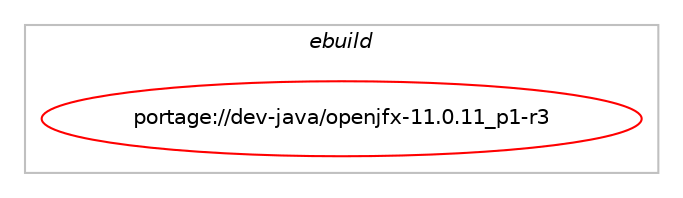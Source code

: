 digraph prolog {

# *************
# Graph options
# *************

newrank=true;
concentrate=true;
compound=true;
graph [rankdir=LR,fontname=Helvetica,fontsize=10,ranksep=1.5];#, ranksep=2.5, nodesep=0.2];
edge  [arrowhead=vee];
node  [fontname=Helvetica,fontsize=10];

# **********
# The ebuild
# **********

subgraph cluster_leftcol {
color=gray;
label=<<i>ebuild</i>>;
id [label="portage://dev-java/openjfx-11.0.11_p1-r3", color=red, width=4, href="../dev-java/openjfx-11.0.11_p1-r3.svg"];
}

# ****************
# The dependencies
# ****************

subgraph cluster_midcol {
color=gray;
label=<<i>dependencies</i>>;
subgraph cluster_compile {
fillcolor="#eeeeee";
style=filled;
label=<<i>compile</i>>;
# *** BEGIN UNKNOWN DEPENDENCY TYPE (TODO) ***
# id -> equal(use_conditional_group(negative,doc,portage://dev-java/openjfx-11.0.11_p1-r3,[any_of_group([package_dependency(portage://dev-java/openjfx-11.0.11_p1-r3,install,no,dev-java,openjdk-bin,none,[,,],[slot(11)],[]),package_dependency(portage://dev-java/openjfx-11.0.11_p1-r3,install,no,dev-java,openjdk,none,[,,],[slot(11)],[])])]))
# *** END UNKNOWN DEPENDENCY TYPE (TODO) ***

# *** BEGIN UNKNOWN DEPENDENCY TYPE (TODO) ***
# id -> equal(use_conditional_group(positive,doc,portage://dev-java/openjfx-11.0.11_p1-r3,[package_dependency(portage://dev-java/openjfx-11.0.11_p1-r3,install,no,dev-java,openjdk,none,[,,],[slot(11)],[use(enable(doc),none)])]))
# *** END UNKNOWN DEPENDENCY TYPE (TODO) ***

# *** BEGIN UNKNOWN DEPENDENCY TYPE (TODO) ***
# id -> equal(package_dependency(portage://dev-java/openjfx-11.0.11_p1-r3,install,no,app-accessibility,at-spi2-core,none,[,,],[],[]))
# *** END UNKNOWN DEPENDENCY TYPE (TODO) ***

# *** BEGIN UNKNOWN DEPENDENCY TYPE (TODO) ***
# id -> equal(package_dependency(portage://dev-java/openjfx-11.0.11_p1-r3,install,no,app-arch,unzip,none,[,,],[],[]))
# *** END UNKNOWN DEPENDENCY TYPE (TODO) ***

# *** BEGIN UNKNOWN DEPENDENCY TYPE (TODO) ***
# id -> equal(package_dependency(portage://dev-java/openjfx-11.0.11_p1-r3,install,no,app-arch,zip,none,[,,],[],[]))
# *** END UNKNOWN DEPENDENCY TYPE (TODO) ***

# *** BEGIN UNKNOWN DEPENDENCY TYPE (TODO) ***
# id -> equal(package_dependency(portage://dev-java/openjfx-11.0.11_p1-r3,install,no,dev-java,ant,none,[,,],[slot(0)],[]))
# *** END UNKNOWN DEPENDENCY TYPE (TODO) ***

# *** BEGIN UNKNOWN DEPENDENCY TYPE (TODO) ***
# id -> equal(package_dependency(portage://dev-java/openjfx-11.0.11_p1-r3,install,no,dev-java,antlr,none,[,,],[slot(0)],[]))
# *** END UNKNOWN DEPENDENCY TYPE (TODO) ***

# *** BEGIN UNKNOWN DEPENDENCY TYPE (TODO) ***
# id -> equal(package_dependency(portage://dev-java/openjfx-11.0.11_p1-r3,install,no,dev-java,antlr,none,[,,],[slot(3.5)],[]))
# *** END UNKNOWN DEPENDENCY TYPE (TODO) ***

# *** BEGIN UNKNOWN DEPENDENCY TYPE (TODO) ***
# id -> equal(package_dependency(portage://dev-java/openjfx-11.0.11_p1-r3,install,no,dev-java,hamcrest-core,none,[,,],[slot(0)],[]))
# *** END UNKNOWN DEPENDENCY TYPE (TODO) ***

# *** BEGIN UNKNOWN DEPENDENCY TYPE (TODO) ***
# id -> equal(package_dependency(portage://dev-java/openjfx-11.0.11_p1-r3,install,no,dev-java,java-config,greaterequal,[2.2.0,,-r3,2.2.0-r3],[],[]))
# *** END UNKNOWN DEPENDENCY TYPE (TODO) ***

# *** BEGIN UNKNOWN DEPENDENCY TYPE (TODO) ***
# id -> equal(package_dependency(portage://dev-java/openjfx-11.0.11_p1-r3,install,no,dev-java,stringtemplate,none,[,,],[slot(0)],[]))
# *** END UNKNOWN DEPENDENCY TYPE (TODO) ***

# *** BEGIN UNKNOWN DEPENDENCY TYPE (TODO) ***
# id -> equal(package_dependency(portage://dev-java/openjfx-11.0.11_p1-r3,install,no,dev-java,swt,none,[,,],[slot(4.10)],[use(enable(cairo),none),use(enable(opengl),none)]))
# *** END UNKNOWN DEPENDENCY TYPE (TODO) ***

# *** BEGIN UNKNOWN DEPENDENCY TYPE (TODO) ***
# id -> equal(package_dependency(portage://dev-java/openjfx-11.0.11_p1-r3,install,no,dev-libs,glib,none,[,,],[slot(2)],[]))
# *** END UNKNOWN DEPENDENCY TYPE (TODO) ***

# *** BEGIN UNKNOWN DEPENDENCY TYPE (TODO) ***
# id -> equal(package_dependency(portage://dev-java/openjfx-11.0.11_p1-r3,install,no,dev-libs,libxml2,none,[,,],[slot(2)],[]))
# *** END UNKNOWN DEPENDENCY TYPE (TODO) ***

# *** BEGIN UNKNOWN DEPENDENCY TYPE (TODO) ***
# id -> equal(package_dependency(portage://dev-java/openjfx-11.0.11_p1-r3,install,no,dev-libs,libxslt,none,[,,],[],[]))
# *** END UNKNOWN DEPENDENCY TYPE (TODO) ***

# *** BEGIN UNKNOWN DEPENDENCY TYPE (TODO) ***
# id -> equal(package_dependency(portage://dev-java/openjfx-11.0.11_p1-r3,install,no,media-libs,fontconfig,none,[,,],[slot(1.0)],[]))
# *** END UNKNOWN DEPENDENCY TYPE (TODO) ***

# *** BEGIN UNKNOWN DEPENDENCY TYPE (TODO) ***
# id -> equal(package_dependency(portage://dev-java/openjfx-11.0.11_p1-r3,install,no,media-libs,freetype,none,[,,],[slot(2)],[]))
# *** END UNKNOWN DEPENDENCY TYPE (TODO) ***

# *** BEGIN UNKNOWN DEPENDENCY TYPE (TODO) ***
# id -> equal(package_dependency(portage://dev-java/openjfx-11.0.11_p1-r3,install,no,media-libs,libjpeg-turbo,none,[,,],[],[]))
# *** END UNKNOWN DEPENDENCY TYPE (TODO) ***

# *** BEGIN UNKNOWN DEPENDENCY TYPE (TODO) ***
# id -> equal(package_dependency(portage://dev-java/openjfx-11.0.11_p1-r3,install,no,virtual,opengl,none,[,,],[],[]))
# *** END UNKNOWN DEPENDENCY TYPE (TODO) ***

# *** BEGIN UNKNOWN DEPENDENCY TYPE (TODO) ***
# id -> equal(package_dependency(portage://dev-java/openjfx-11.0.11_p1-r3,install,no,virtual,pkgconfig,none,[,,],[],[]))
# *** END UNKNOWN DEPENDENCY TYPE (TODO) ***

# *** BEGIN UNKNOWN DEPENDENCY TYPE (TODO) ***
# id -> equal(package_dependency(portage://dev-java/openjfx-11.0.11_p1-r3,install,no,virtual,ttf-fonts,none,[,,],[],[]))
# *** END UNKNOWN DEPENDENCY TYPE (TODO) ***

# *** BEGIN UNKNOWN DEPENDENCY TYPE (TODO) ***
# id -> equal(package_dependency(portage://dev-java/openjfx-11.0.11_p1-r3,install,no,x11-libs,cairo,none,[,,],[],[use(enable(glib),none)]))
# *** END UNKNOWN DEPENDENCY TYPE (TODO) ***

# *** BEGIN UNKNOWN DEPENDENCY TYPE (TODO) ***
# id -> equal(package_dependency(portage://dev-java/openjfx-11.0.11_p1-r3,install,no,x11-libs,gdk-pixbuf,none,[,,],[],[]))
# *** END UNKNOWN DEPENDENCY TYPE (TODO) ***

# *** BEGIN UNKNOWN DEPENDENCY TYPE (TODO) ***
# id -> equal(package_dependency(portage://dev-java/openjfx-11.0.11_p1-r3,install,no,x11-libs,gtk+,none,[,,],[slot(2)],[]))
# *** END UNKNOWN DEPENDENCY TYPE (TODO) ***

# *** BEGIN UNKNOWN DEPENDENCY TYPE (TODO) ***
# id -> equal(package_dependency(portage://dev-java/openjfx-11.0.11_p1-r3,install,no,x11-libs,gtk+,none,[,,],[slot(3)],[]))
# *** END UNKNOWN DEPENDENCY TYPE (TODO) ***

# *** BEGIN UNKNOWN DEPENDENCY TYPE (TODO) ***
# id -> equal(package_dependency(portage://dev-java/openjfx-11.0.11_p1-r3,install,no,x11-libs,libX11,none,[,,],[],[]))
# *** END UNKNOWN DEPENDENCY TYPE (TODO) ***

# *** BEGIN UNKNOWN DEPENDENCY TYPE (TODO) ***
# id -> equal(package_dependency(portage://dev-java/openjfx-11.0.11_p1-r3,install,no,x11-libs,libXtst,none,[,,],[],[]))
# *** END UNKNOWN DEPENDENCY TYPE (TODO) ***

# *** BEGIN UNKNOWN DEPENDENCY TYPE (TODO) ***
# id -> equal(package_dependency(portage://dev-java/openjfx-11.0.11_p1-r3,install,no,x11-libs,libXxf86vm,none,[,,],[],[]))
# *** END UNKNOWN DEPENDENCY TYPE (TODO) ***

# *** BEGIN UNKNOWN DEPENDENCY TYPE (TODO) ***
# id -> equal(package_dependency(portage://dev-java/openjfx-11.0.11_p1-r3,install,no,x11-libs,pango,none,[,,],[],[]))
# *** END UNKNOWN DEPENDENCY TYPE (TODO) ***

}
subgraph cluster_compileandrun {
fillcolor="#eeeeee";
style=filled;
label=<<i>compile and run</i>>;
}
subgraph cluster_run {
fillcolor="#eeeeee";
style=filled;
label=<<i>run</i>>;
# *** BEGIN UNKNOWN DEPENDENCY TYPE (TODO) ***
# id -> equal(use_conditional_group(negative,doc,portage://dev-java/openjfx-11.0.11_p1-r3,[any_of_group([package_dependency(portage://dev-java/openjfx-11.0.11_p1-r3,run,no,dev-java,openjdk-bin,none,[,,],[slot(11)],[]),package_dependency(portage://dev-java/openjfx-11.0.11_p1-r3,run,no,dev-java,openjdk,none,[,,],[slot(11)],[])])]))
# *** END UNKNOWN DEPENDENCY TYPE (TODO) ***

# *** BEGIN UNKNOWN DEPENDENCY TYPE (TODO) ***
# id -> equal(use_conditional_group(positive,doc,portage://dev-java/openjfx-11.0.11_p1-r3,[package_dependency(portage://dev-java/openjfx-11.0.11_p1-r3,run,no,dev-java,openjdk,none,[,,],[slot(11)],[use(enable(doc),none)])]))
# *** END UNKNOWN DEPENDENCY TYPE (TODO) ***

# *** BEGIN UNKNOWN DEPENDENCY TYPE (TODO) ***
# id -> equal(package_dependency(portage://dev-java/openjfx-11.0.11_p1-r3,run,no,app-accessibility,at-spi2-core,none,[,,],[],[]))
# *** END UNKNOWN DEPENDENCY TYPE (TODO) ***

# *** BEGIN UNKNOWN DEPENDENCY TYPE (TODO) ***
# id -> equal(package_dependency(portage://dev-java/openjfx-11.0.11_p1-r3,run,no,dev-java,java-config,greaterequal,[2.2.0,,-r3,2.2.0-r3],[],[]))
# *** END UNKNOWN DEPENDENCY TYPE (TODO) ***

# *** BEGIN UNKNOWN DEPENDENCY TYPE (TODO) ***
# id -> equal(package_dependency(portage://dev-java/openjfx-11.0.11_p1-r3,run,no,dev-java,swt,none,[,,],[slot(4.10)],[use(enable(cairo),none),use(enable(opengl),none)]))
# *** END UNKNOWN DEPENDENCY TYPE (TODO) ***

# *** BEGIN UNKNOWN DEPENDENCY TYPE (TODO) ***
# id -> equal(package_dependency(portage://dev-java/openjfx-11.0.11_p1-r3,run,no,dev-libs,glib,none,[,,],[slot(2)],[]))
# *** END UNKNOWN DEPENDENCY TYPE (TODO) ***

# *** BEGIN UNKNOWN DEPENDENCY TYPE (TODO) ***
# id -> equal(package_dependency(portage://dev-java/openjfx-11.0.11_p1-r3,run,no,dev-libs,libxml2,none,[,,],[slot(2)],[]))
# *** END UNKNOWN DEPENDENCY TYPE (TODO) ***

# *** BEGIN UNKNOWN DEPENDENCY TYPE (TODO) ***
# id -> equal(package_dependency(portage://dev-java/openjfx-11.0.11_p1-r3,run,no,dev-libs,libxslt,none,[,,],[],[]))
# *** END UNKNOWN DEPENDENCY TYPE (TODO) ***

# *** BEGIN UNKNOWN DEPENDENCY TYPE (TODO) ***
# id -> equal(package_dependency(portage://dev-java/openjfx-11.0.11_p1-r3,run,no,media-libs,fontconfig,none,[,,],[slot(1.0)],[]))
# *** END UNKNOWN DEPENDENCY TYPE (TODO) ***

# *** BEGIN UNKNOWN DEPENDENCY TYPE (TODO) ***
# id -> equal(package_dependency(portage://dev-java/openjfx-11.0.11_p1-r3,run,no,media-libs,freetype,none,[,,],[slot(2)],[]))
# *** END UNKNOWN DEPENDENCY TYPE (TODO) ***

# *** BEGIN UNKNOWN DEPENDENCY TYPE (TODO) ***
# id -> equal(package_dependency(portage://dev-java/openjfx-11.0.11_p1-r3,run,no,media-libs,libjpeg-turbo,none,[,,],[],[]))
# *** END UNKNOWN DEPENDENCY TYPE (TODO) ***

# *** BEGIN UNKNOWN DEPENDENCY TYPE (TODO) ***
# id -> equal(package_dependency(portage://dev-java/openjfx-11.0.11_p1-r3,run,no,virtual,opengl,none,[,,],[],[]))
# *** END UNKNOWN DEPENDENCY TYPE (TODO) ***

# *** BEGIN UNKNOWN DEPENDENCY TYPE (TODO) ***
# id -> equal(package_dependency(portage://dev-java/openjfx-11.0.11_p1-r3,run,no,x11-libs,cairo,none,[,,],[],[use(enable(glib),none)]))
# *** END UNKNOWN DEPENDENCY TYPE (TODO) ***

# *** BEGIN UNKNOWN DEPENDENCY TYPE (TODO) ***
# id -> equal(package_dependency(portage://dev-java/openjfx-11.0.11_p1-r3,run,no,x11-libs,gdk-pixbuf,none,[,,],[],[]))
# *** END UNKNOWN DEPENDENCY TYPE (TODO) ***

# *** BEGIN UNKNOWN DEPENDENCY TYPE (TODO) ***
# id -> equal(package_dependency(portage://dev-java/openjfx-11.0.11_p1-r3,run,no,x11-libs,gtk+,none,[,,],[slot(2)],[]))
# *** END UNKNOWN DEPENDENCY TYPE (TODO) ***

# *** BEGIN UNKNOWN DEPENDENCY TYPE (TODO) ***
# id -> equal(package_dependency(portage://dev-java/openjfx-11.0.11_p1-r3,run,no,x11-libs,gtk+,none,[,,],[slot(3)],[]))
# *** END UNKNOWN DEPENDENCY TYPE (TODO) ***

# *** BEGIN UNKNOWN DEPENDENCY TYPE (TODO) ***
# id -> equal(package_dependency(portage://dev-java/openjfx-11.0.11_p1-r3,run,no,x11-libs,libX11,none,[,,],[],[]))
# *** END UNKNOWN DEPENDENCY TYPE (TODO) ***

# *** BEGIN UNKNOWN DEPENDENCY TYPE (TODO) ***
# id -> equal(package_dependency(portage://dev-java/openjfx-11.0.11_p1-r3,run,no,x11-libs,libXtst,none,[,,],[],[]))
# *** END UNKNOWN DEPENDENCY TYPE (TODO) ***

# *** BEGIN UNKNOWN DEPENDENCY TYPE (TODO) ***
# id -> equal(package_dependency(portage://dev-java/openjfx-11.0.11_p1-r3,run,no,x11-libs,libXxf86vm,none,[,,],[],[]))
# *** END UNKNOWN DEPENDENCY TYPE (TODO) ***

# *** BEGIN UNKNOWN DEPENDENCY TYPE (TODO) ***
# id -> equal(package_dependency(portage://dev-java/openjfx-11.0.11_p1-r3,run,no,x11-libs,pango,none,[,,],[],[]))
# *** END UNKNOWN DEPENDENCY TYPE (TODO) ***

}
}

# **************
# The candidates
# **************

subgraph cluster_choices {
rank=same;
color=gray;
label=<<i>candidates</i>>;

}

}
